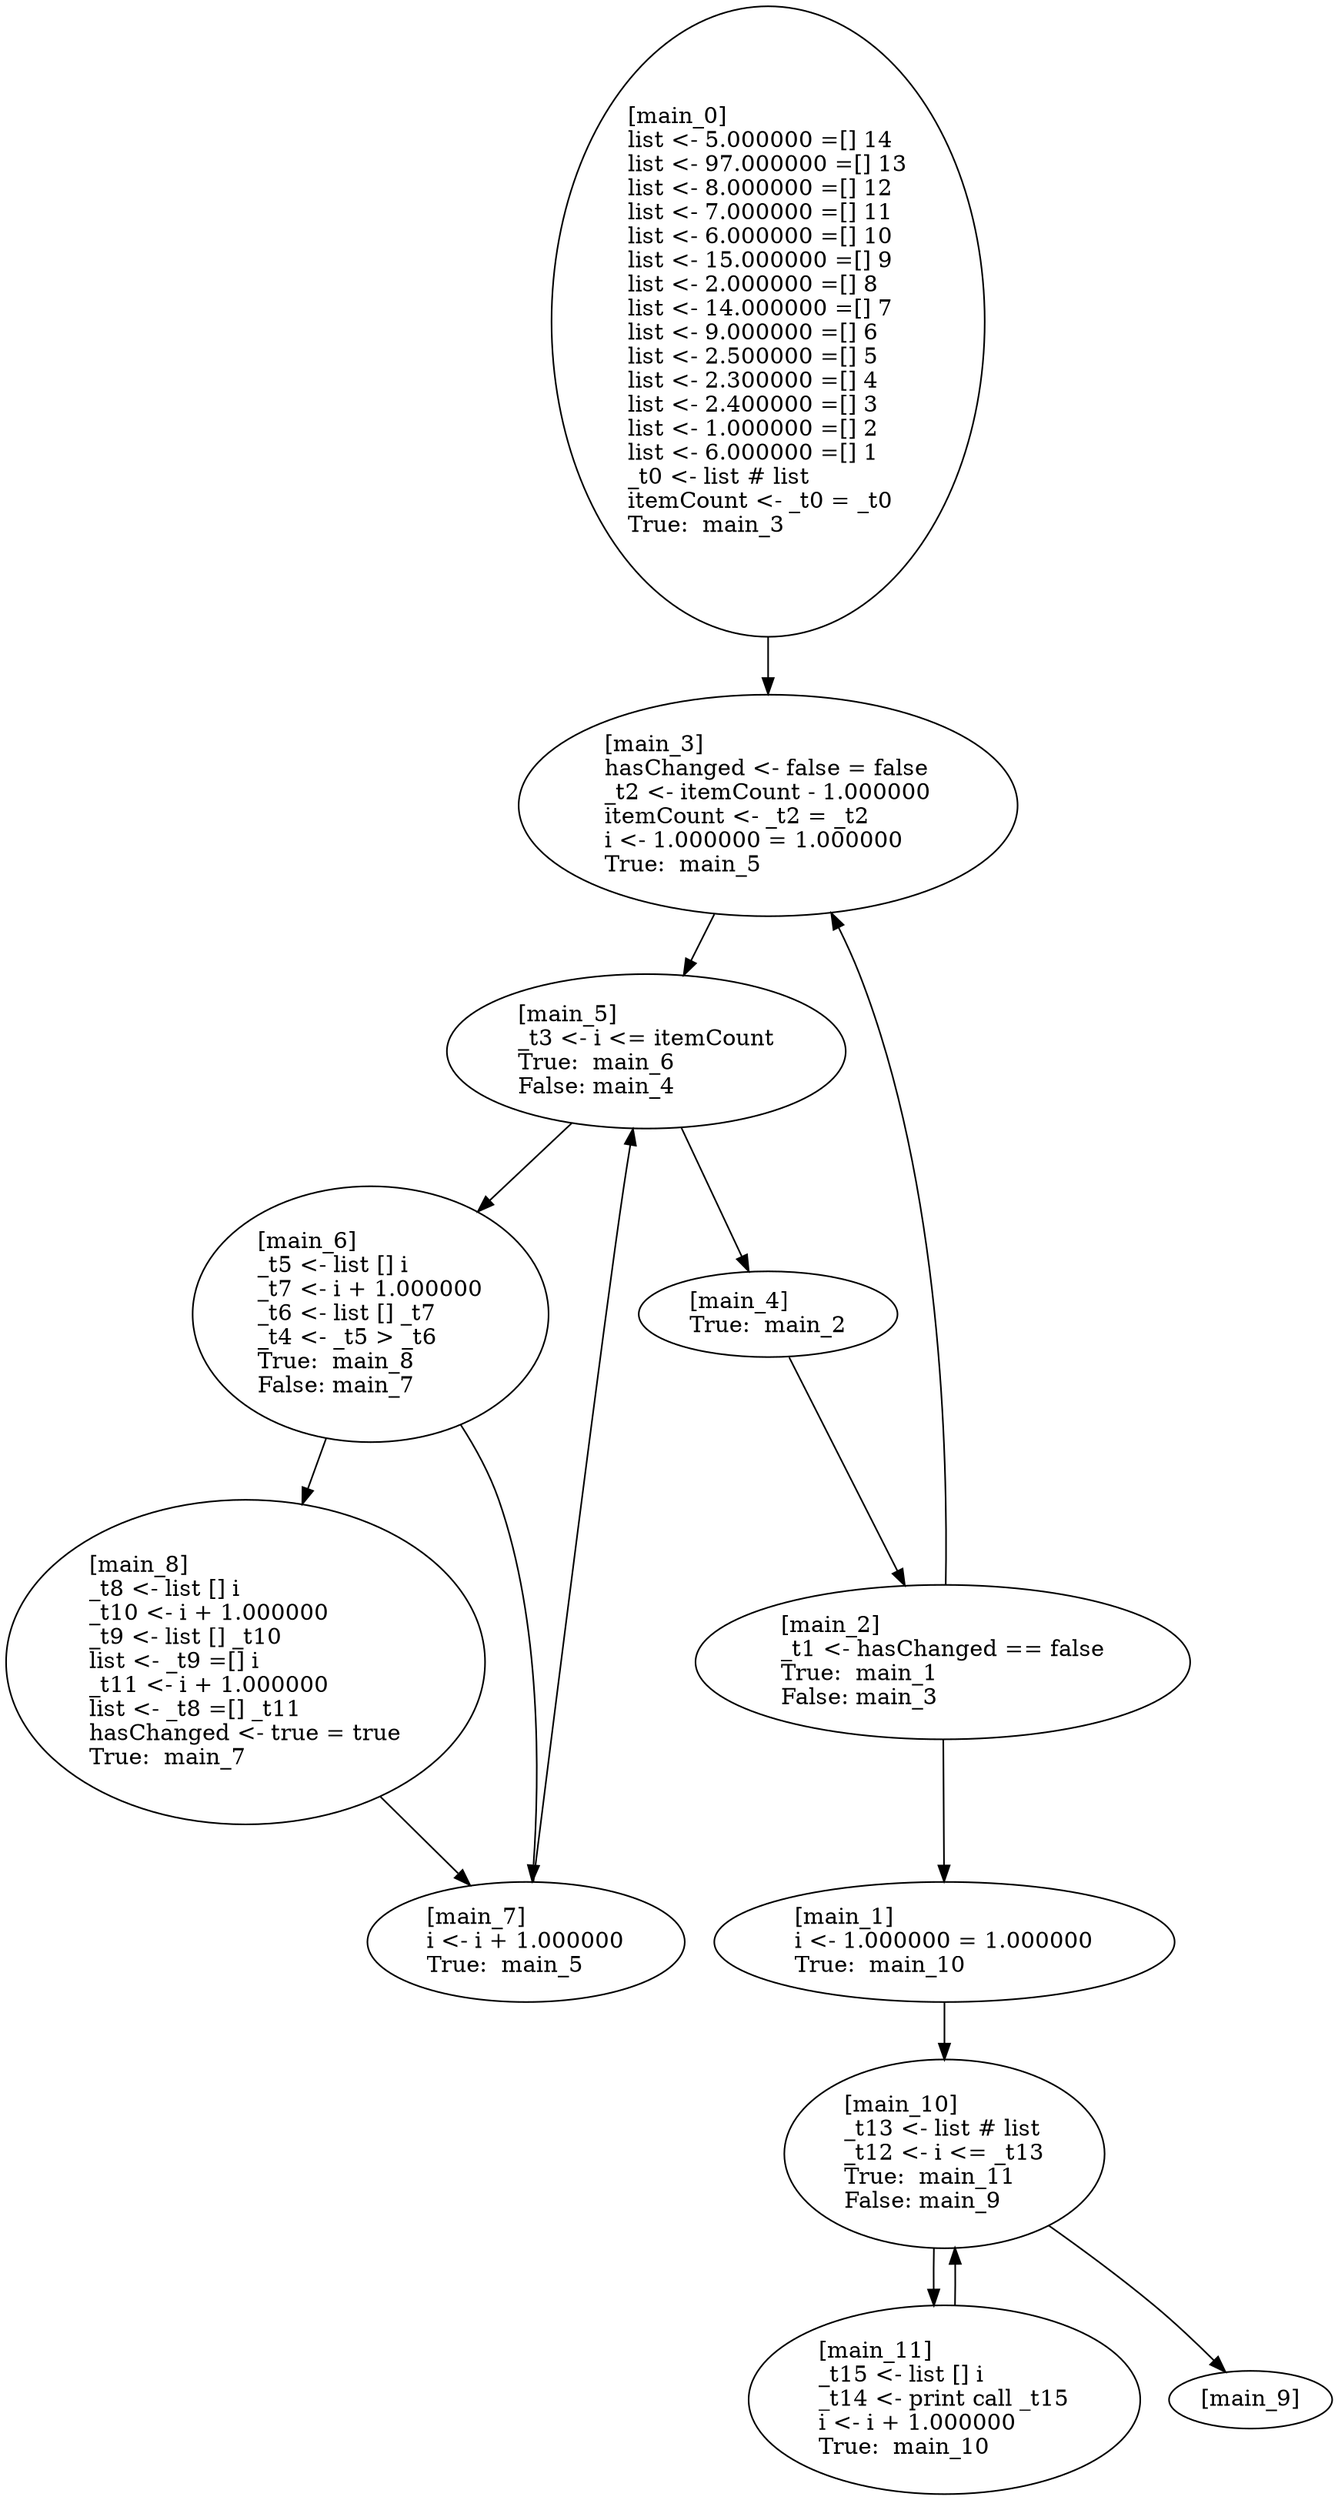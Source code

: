 digraph {
"00F80068" [label="[main_0]\llist <- 5.000000 =[] 14\llist <- 97.000000 =[] 13\llist <- 8.000000 =[] 12\llist <- 7.000000 =[] 11\llist <- 6.000000 =[] 10\llist <- 15.000000 =[] 9\llist <- 2.000000 =[] 8\llist <- 14.000000 =[] 7\llist <- 9.000000 =[] 6\llist <- 2.500000 =[] 5\llist <- 2.300000 =[] 4\llist <- 2.400000 =[] 3\llist <- 1.000000 =[] 2\llist <- 6.000000 =[] 1\l_t0 <- list # list\litemCount <- _t0 = _t0\lTrue:  main_3\l"]
"00F80068" -> "00F80368"
"00F80368" [label="[main_3]\lhasChanged <- false = false\l_t2 <- itemCount - 1.000000\litemCount <- _t2 = _t2\li <- 1.000000 = 1.000000\lTrue:  main_5\l"]
"00F80368" -> "00F7FCA8"
"00F7FCA8" [label="[main_5]\l_t3 <- i <= itemCount\lTrue:  main_6\lFalse: main_4\l"]
"00F7FCA8" -> "00F7FE88"
"00F7FCA8" -> "00F80848"
"00F7FE88" [label="[main_6]\l_t5 <- list [] i\l_t7 <- i + 1.000000\l_t6 <- list [] _t7\l_t4 <- _t5 > _t6\lTrue:  main_8\lFalse: main_7\l"]
"00F7FE88" -> "00F80008"
"00F7FE88" -> "00F7FEE8"
"00F7FEE8" [label="[main_7]\li <- i + 1.000000\lTrue:  main_5\l"]
"00F7FEE8" -> "00F7FCA8"
"00F80008" [label="[main_8]\l_t8 <- list [] i\l_t10 <- i + 1.000000\l_t9 <- list [] _t10\llist <- _t9 =[] i\l_t11 <- i + 1.000000\llist <- _t8 =[] _t11\lhasChanged <- true = true\lTrue:  main_7\l"]
"00F80008" -> "00F7FEE8"
"00F80848" [label="[main_4]\lTrue:  main_2\l"]
"00F80848" -> "00F80308"
"00F80308" [label="[main_2]\l_t1 <- hasChanged == false\lTrue:  main_1\lFalse: main_3\l"]
"00F80308" -> "00F80668"
"00F80308" -> "00F80368"
"00F80668" [label="[main_1]\li <- 1.000000 = 1.000000\lTrue:  main_10\l"]
"00F80668" -> "00F809C8"
"00F809C8" [label="[main_10]\l_t13 <- list # list\l_t12 <- i <= _t13\lTrue:  main_11\lFalse: main_9\l"]
"00F809C8" -> "00F80A28"
"00F809C8" -> "00F808A8"
"00F808A8" [label="[main_9]\l"]
"00F80A28" [label="[main_11]\l_t15 <- list [] i\l_t14 <- print call _t15\li <- i + 1.000000\lTrue:  main_10\l"]
"00F80A28" -> "00F809C8"
}